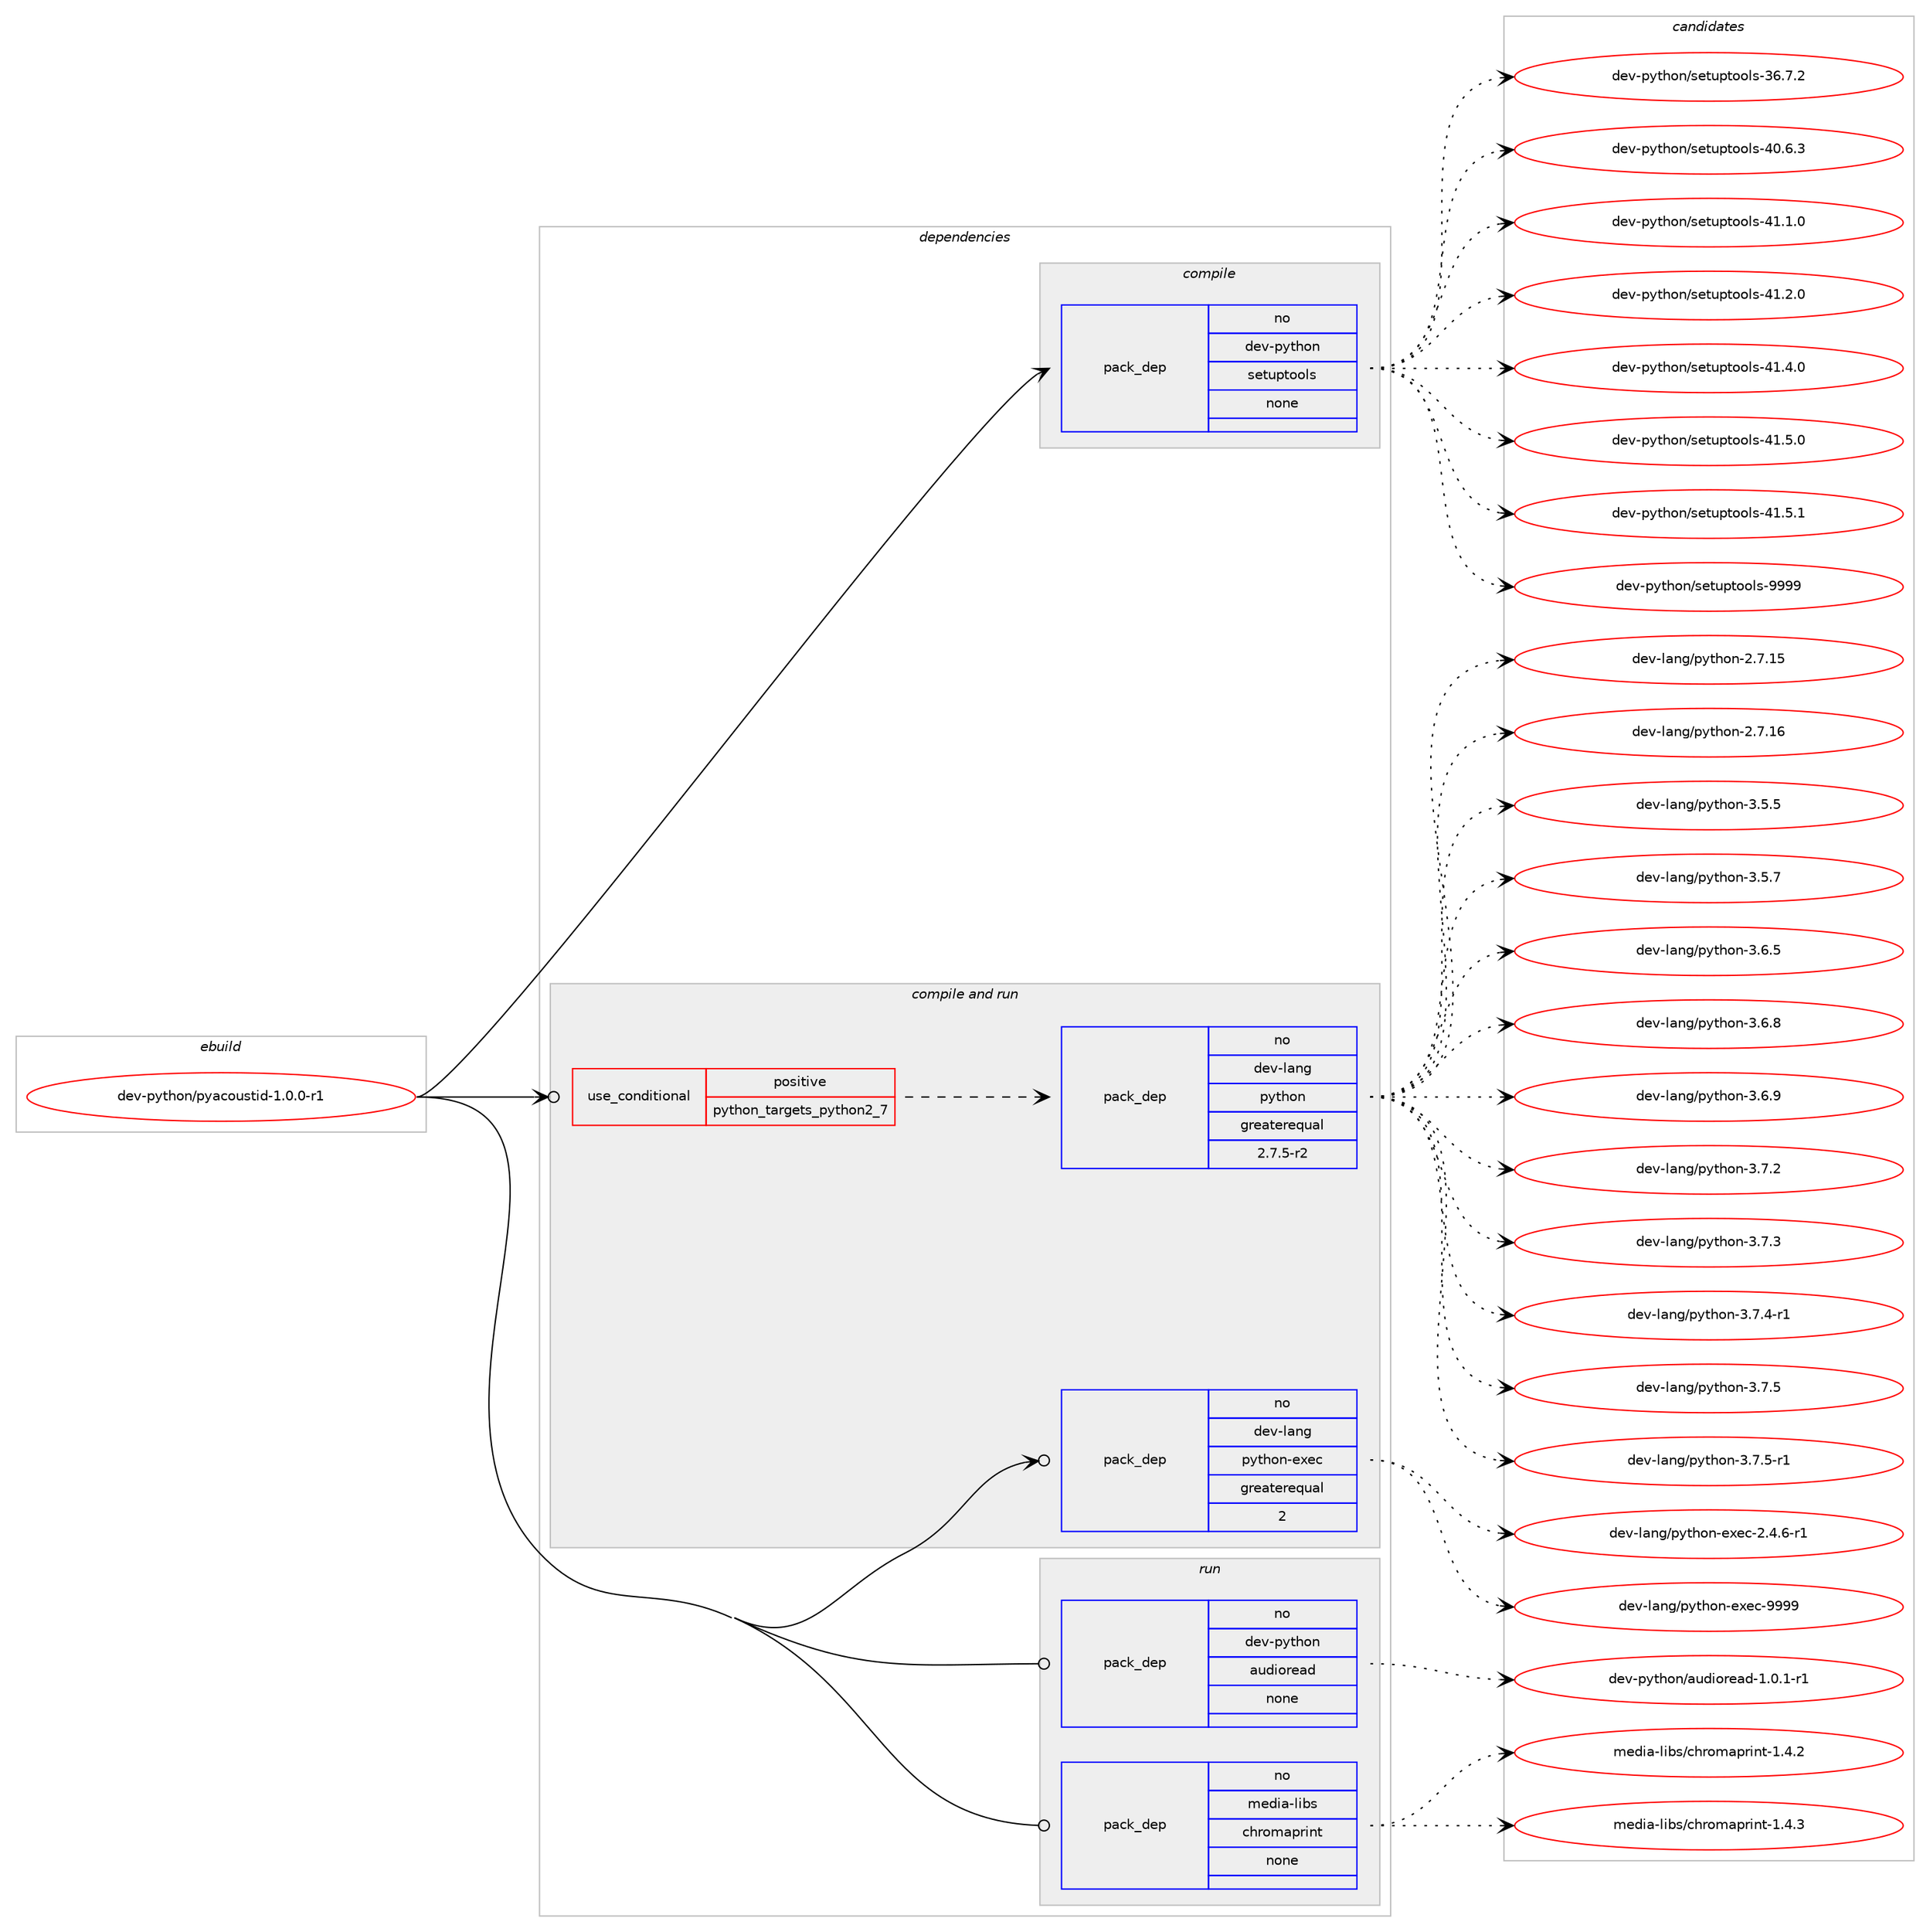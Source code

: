 digraph prolog {

# *************
# Graph options
# *************

newrank=true;
concentrate=true;
compound=true;
graph [rankdir=LR,fontname=Helvetica,fontsize=10,ranksep=1.5];#, ranksep=2.5, nodesep=0.2];
edge  [arrowhead=vee];
node  [fontname=Helvetica,fontsize=10];

# **********
# The ebuild
# **********

subgraph cluster_leftcol {
color=gray;
rank=same;
label=<<i>ebuild</i>>;
id [label="dev-python/pyacoustid-1.0.0-r1", color=red, width=4, href="../dev-python/pyacoustid-1.0.0-r1.svg"];
}

# ****************
# The dependencies
# ****************

subgraph cluster_midcol {
color=gray;
label=<<i>dependencies</i>>;
subgraph cluster_compile {
fillcolor="#eeeeee";
style=filled;
label=<<i>compile</i>>;
subgraph pack466918 {
dependency624005 [label=<<TABLE BORDER="0" CELLBORDER="1" CELLSPACING="0" CELLPADDING="4" WIDTH="220"><TR><TD ROWSPAN="6" CELLPADDING="30">pack_dep</TD></TR><TR><TD WIDTH="110">no</TD></TR><TR><TD>dev-python</TD></TR><TR><TD>setuptools</TD></TR><TR><TD>none</TD></TR><TR><TD></TD></TR></TABLE>>, shape=none, color=blue];
}
id:e -> dependency624005:w [weight=20,style="solid",arrowhead="vee"];
}
subgraph cluster_compileandrun {
fillcolor="#eeeeee";
style=filled;
label=<<i>compile and run</i>>;
subgraph cond145243 {
dependency624006 [label=<<TABLE BORDER="0" CELLBORDER="1" CELLSPACING="0" CELLPADDING="4"><TR><TD ROWSPAN="3" CELLPADDING="10">use_conditional</TD></TR><TR><TD>positive</TD></TR><TR><TD>python_targets_python2_7</TD></TR></TABLE>>, shape=none, color=red];
subgraph pack466919 {
dependency624007 [label=<<TABLE BORDER="0" CELLBORDER="1" CELLSPACING="0" CELLPADDING="4" WIDTH="220"><TR><TD ROWSPAN="6" CELLPADDING="30">pack_dep</TD></TR><TR><TD WIDTH="110">no</TD></TR><TR><TD>dev-lang</TD></TR><TR><TD>python</TD></TR><TR><TD>greaterequal</TD></TR><TR><TD>2.7.5-r2</TD></TR></TABLE>>, shape=none, color=blue];
}
dependency624006:e -> dependency624007:w [weight=20,style="dashed",arrowhead="vee"];
}
id:e -> dependency624006:w [weight=20,style="solid",arrowhead="odotvee"];
subgraph pack466920 {
dependency624008 [label=<<TABLE BORDER="0" CELLBORDER="1" CELLSPACING="0" CELLPADDING="4" WIDTH="220"><TR><TD ROWSPAN="6" CELLPADDING="30">pack_dep</TD></TR><TR><TD WIDTH="110">no</TD></TR><TR><TD>dev-lang</TD></TR><TR><TD>python-exec</TD></TR><TR><TD>greaterequal</TD></TR><TR><TD>2</TD></TR></TABLE>>, shape=none, color=blue];
}
id:e -> dependency624008:w [weight=20,style="solid",arrowhead="odotvee"];
}
subgraph cluster_run {
fillcolor="#eeeeee";
style=filled;
label=<<i>run</i>>;
subgraph pack466921 {
dependency624009 [label=<<TABLE BORDER="0" CELLBORDER="1" CELLSPACING="0" CELLPADDING="4" WIDTH="220"><TR><TD ROWSPAN="6" CELLPADDING="30">pack_dep</TD></TR><TR><TD WIDTH="110">no</TD></TR><TR><TD>dev-python</TD></TR><TR><TD>audioread</TD></TR><TR><TD>none</TD></TR><TR><TD></TD></TR></TABLE>>, shape=none, color=blue];
}
id:e -> dependency624009:w [weight=20,style="solid",arrowhead="odot"];
subgraph pack466922 {
dependency624010 [label=<<TABLE BORDER="0" CELLBORDER="1" CELLSPACING="0" CELLPADDING="4" WIDTH="220"><TR><TD ROWSPAN="6" CELLPADDING="30">pack_dep</TD></TR><TR><TD WIDTH="110">no</TD></TR><TR><TD>media-libs</TD></TR><TR><TD>chromaprint</TD></TR><TR><TD>none</TD></TR><TR><TD></TD></TR></TABLE>>, shape=none, color=blue];
}
id:e -> dependency624010:w [weight=20,style="solid",arrowhead="odot"];
}
}

# **************
# The candidates
# **************

subgraph cluster_choices {
rank=same;
color=gray;
label=<<i>candidates</i>>;

subgraph choice466918 {
color=black;
nodesep=1;
choice100101118451121211161041111104711510111611711211611111110811545515446554650 [label="dev-python/setuptools-36.7.2", color=red, width=4,href="../dev-python/setuptools-36.7.2.svg"];
choice100101118451121211161041111104711510111611711211611111110811545524846544651 [label="dev-python/setuptools-40.6.3", color=red, width=4,href="../dev-python/setuptools-40.6.3.svg"];
choice100101118451121211161041111104711510111611711211611111110811545524946494648 [label="dev-python/setuptools-41.1.0", color=red, width=4,href="../dev-python/setuptools-41.1.0.svg"];
choice100101118451121211161041111104711510111611711211611111110811545524946504648 [label="dev-python/setuptools-41.2.0", color=red, width=4,href="../dev-python/setuptools-41.2.0.svg"];
choice100101118451121211161041111104711510111611711211611111110811545524946524648 [label="dev-python/setuptools-41.4.0", color=red, width=4,href="../dev-python/setuptools-41.4.0.svg"];
choice100101118451121211161041111104711510111611711211611111110811545524946534648 [label="dev-python/setuptools-41.5.0", color=red, width=4,href="../dev-python/setuptools-41.5.0.svg"];
choice100101118451121211161041111104711510111611711211611111110811545524946534649 [label="dev-python/setuptools-41.5.1", color=red, width=4,href="../dev-python/setuptools-41.5.1.svg"];
choice10010111845112121116104111110471151011161171121161111111081154557575757 [label="dev-python/setuptools-9999", color=red, width=4,href="../dev-python/setuptools-9999.svg"];
dependency624005:e -> choice100101118451121211161041111104711510111611711211611111110811545515446554650:w [style=dotted,weight="100"];
dependency624005:e -> choice100101118451121211161041111104711510111611711211611111110811545524846544651:w [style=dotted,weight="100"];
dependency624005:e -> choice100101118451121211161041111104711510111611711211611111110811545524946494648:w [style=dotted,weight="100"];
dependency624005:e -> choice100101118451121211161041111104711510111611711211611111110811545524946504648:w [style=dotted,weight="100"];
dependency624005:e -> choice100101118451121211161041111104711510111611711211611111110811545524946524648:w [style=dotted,weight="100"];
dependency624005:e -> choice100101118451121211161041111104711510111611711211611111110811545524946534648:w [style=dotted,weight="100"];
dependency624005:e -> choice100101118451121211161041111104711510111611711211611111110811545524946534649:w [style=dotted,weight="100"];
dependency624005:e -> choice10010111845112121116104111110471151011161171121161111111081154557575757:w [style=dotted,weight="100"];
}
subgraph choice466919 {
color=black;
nodesep=1;
choice10010111845108971101034711212111610411111045504655464953 [label="dev-lang/python-2.7.15", color=red, width=4,href="../dev-lang/python-2.7.15.svg"];
choice10010111845108971101034711212111610411111045504655464954 [label="dev-lang/python-2.7.16", color=red, width=4,href="../dev-lang/python-2.7.16.svg"];
choice100101118451089711010347112121116104111110455146534653 [label="dev-lang/python-3.5.5", color=red, width=4,href="../dev-lang/python-3.5.5.svg"];
choice100101118451089711010347112121116104111110455146534655 [label="dev-lang/python-3.5.7", color=red, width=4,href="../dev-lang/python-3.5.7.svg"];
choice100101118451089711010347112121116104111110455146544653 [label="dev-lang/python-3.6.5", color=red, width=4,href="../dev-lang/python-3.6.5.svg"];
choice100101118451089711010347112121116104111110455146544656 [label="dev-lang/python-3.6.8", color=red, width=4,href="../dev-lang/python-3.6.8.svg"];
choice100101118451089711010347112121116104111110455146544657 [label="dev-lang/python-3.6.9", color=red, width=4,href="../dev-lang/python-3.6.9.svg"];
choice100101118451089711010347112121116104111110455146554650 [label="dev-lang/python-3.7.2", color=red, width=4,href="../dev-lang/python-3.7.2.svg"];
choice100101118451089711010347112121116104111110455146554651 [label="dev-lang/python-3.7.3", color=red, width=4,href="../dev-lang/python-3.7.3.svg"];
choice1001011184510897110103471121211161041111104551465546524511449 [label="dev-lang/python-3.7.4-r1", color=red, width=4,href="../dev-lang/python-3.7.4-r1.svg"];
choice100101118451089711010347112121116104111110455146554653 [label="dev-lang/python-3.7.5", color=red, width=4,href="../dev-lang/python-3.7.5.svg"];
choice1001011184510897110103471121211161041111104551465546534511449 [label="dev-lang/python-3.7.5-r1", color=red, width=4,href="../dev-lang/python-3.7.5-r1.svg"];
dependency624007:e -> choice10010111845108971101034711212111610411111045504655464953:w [style=dotted,weight="100"];
dependency624007:e -> choice10010111845108971101034711212111610411111045504655464954:w [style=dotted,weight="100"];
dependency624007:e -> choice100101118451089711010347112121116104111110455146534653:w [style=dotted,weight="100"];
dependency624007:e -> choice100101118451089711010347112121116104111110455146534655:w [style=dotted,weight="100"];
dependency624007:e -> choice100101118451089711010347112121116104111110455146544653:w [style=dotted,weight="100"];
dependency624007:e -> choice100101118451089711010347112121116104111110455146544656:w [style=dotted,weight="100"];
dependency624007:e -> choice100101118451089711010347112121116104111110455146544657:w [style=dotted,weight="100"];
dependency624007:e -> choice100101118451089711010347112121116104111110455146554650:w [style=dotted,weight="100"];
dependency624007:e -> choice100101118451089711010347112121116104111110455146554651:w [style=dotted,weight="100"];
dependency624007:e -> choice1001011184510897110103471121211161041111104551465546524511449:w [style=dotted,weight="100"];
dependency624007:e -> choice100101118451089711010347112121116104111110455146554653:w [style=dotted,weight="100"];
dependency624007:e -> choice1001011184510897110103471121211161041111104551465546534511449:w [style=dotted,weight="100"];
}
subgraph choice466920 {
color=black;
nodesep=1;
choice10010111845108971101034711212111610411111045101120101994550465246544511449 [label="dev-lang/python-exec-2.4.6-r1", color=red, width=4,href="../dev-lang/python-exec-2.4.6-r1.svg"];
choice10010111845108971101034711212111610411111045101120101994557575757 [label="dev-lang/python-exec-9999", color=red, width=4,href="../dev-lang/python-exec-9999.svg"];
dependency624008:e -> choice10010111845108971101034711212111610411111045101120101994550465246544511449:w [style=dotted,weight="100"];
dependency624008:e -> choice10010111845108971101034711212111610411111045101120101994557575757:w [style=dotted,weight="100"];
}
subgraph choice466921 {
color=black;
nodesep=1;
choice100101118451121211161041111104797117100105111114101971004549464846494511449 [label="dev-python/audioread-1.0.1-r1", color=red, width=4,href="../dev-python/audioread-1.0.1-r1.svg"];
dependency624009:e -> choice100101118451121211161041111104797117100105111114101971004549464846494511449:w [style=dotted,weight="100"];
}
subgraph choice466922 {
color=black;
nodesep=1;
choice109101100105974510810598115479910411411110997112114105110116454946524650 [label="media-libs/chromaprint-1.4.2", color=red, width=4,href="../media-libs/chromaprint-1.4.2.svg"];
choice109101100105974510810598115479910411411110997112114105110116454946524651 [label="media-libs/chromaprint-1.4.3", color=red, width=4,href="../media-libs/chromaprint-1.4.3.svg"];
dependency624010:e -> choice109101100105974510810598115479910411411110997112114105110116454946524650:w [style=dotted,weight="100"];
dependency624010:e -> choice109101100105974510810598115479910411411110997112114105110116454946524651:w [style=dotted,weight="100"];
}
}

}
